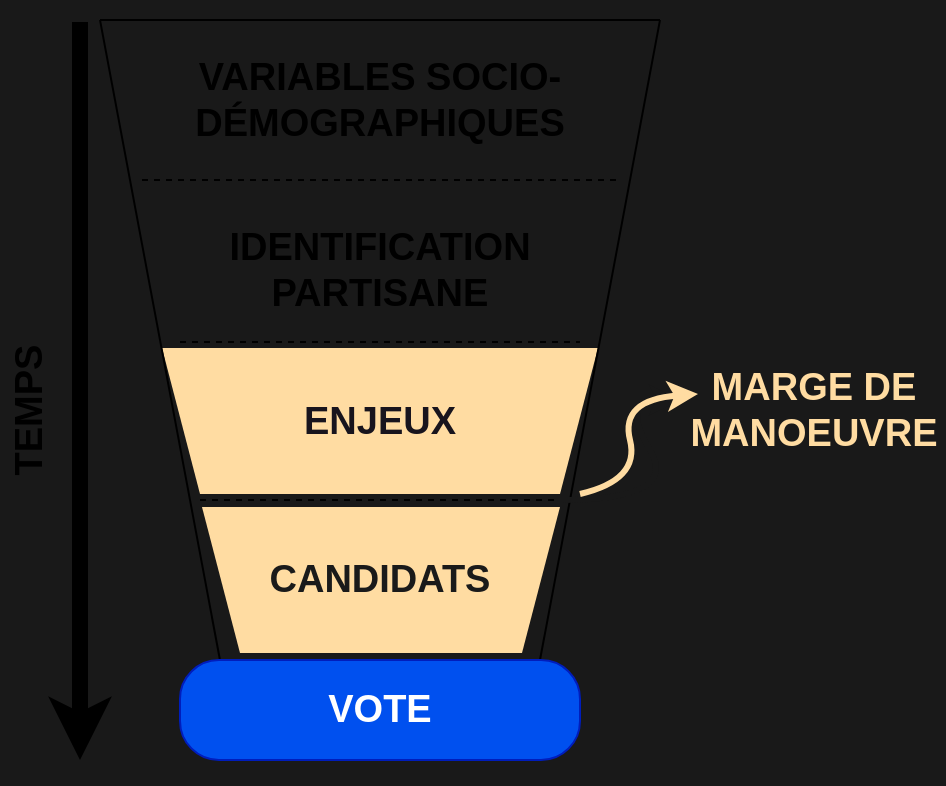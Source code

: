 <mxfile version="23.1.5" type="device">
  <diagram name="Page-1" id="iTYX-PbLVyfcYHaccs6x">
    <mxGraphModel dx="1050" dy="662" grid="1" gridSize="10" guides="1" tooltips="1" connect="1" arrows="1" fold="1" page="1" pageScale="1" pageWidth="1169" pageHeight="827" background="#191919" math="0" shadow="0">
      <root>
        <mxCell id="0" />
        <mxCell id="1" parent="0" />
        <mxCell id="uhU71EUJeC_4Zewi4tOC-1" value="" style="group" parent="1" vertex="1" connectable="0">
          <mxGeometry x="310" y="40" width="330" height="370" as="geometry" />
        </mxCell>
        <mxCell id="uhU71EUJeC_4Zewi4tOC-6" value="" style="shape=trapezoid;perimeter=trapezoidPerimeter;whiteSpace=wrap;html=1;fixedSize=1;rotation=-180;size=19;fillColor=#FFDCA2;fontColor=#000000;strokeColor=none;" parent="uhU71EUJeC_4Zewi4tOC-1" vertex="1">
          <mxGeometry x="101" y="243.5" width="179" height="73" as="geometry" />
        </mxCell>
        <mxCell id="uhU71EUJeC_4Zewi4tOC-5" value="" style="shape=trapezoid;perimeter=trapezoidPerimeter;whiteSpace=wrap;html=1;fixedSize=1;rotation=-180;size=19;fillColor=#FFDCA2;fontColor=#000000;strokeColor=none;" parent="uhU71EUJeC_4Zewi4tOC-1" vertex="1">
          <mxGeometry x="81" y="164" width="218" height="73" as="geometry" />
        </mxCell>
        <mxCell id="t4sY1yO-1UxVWmj4N-BN-17" value="" style="endArrow=classic;html=1;rounded=0;fontStyle=1;strokeWidth=8;" parent="uhU71EUJeC_4Zewi4tOC-1" edge="1">
          <mxGeometry width="50" height="50" relative="1" as="geometry">
            <mxPoint x="40" y="1" as="sourcePoint" />
            <mxPoint x="40" y="370" as="targetPoint" />
          </mxGeometry>
        </mxCell>
        <mxCell id="t4sY1yO-1UxVWmj4N-BN-18" value="TEMPS" style="text;html=1;align=center;verticalAlign=middle;whiteSpace=wrap;rounded=0;rotation=-90;fontSize=19;fontStyle=1" parent="uhU71EUJeC_4Zewi4tOC-1" vertex="1">
          <mxGeometry x="-90" y="180" width="210" height="30" as="geometry" />
        </mxCell>
        <mxCell id="t4sY1yO-1UxVWmj4N-BN-4" value="" style="endArrow=none;html=1;rounded=0;" parent="uhU71EUJeC_4Zewi4tOC-1" edge="1">
          <mxGeometry width="50" height="50" relative="1" as="geometry">
            <mxPoint x="330" as="sourcePoint" />
            <mxPoint x="270" y="320" as="targetPoint" />
          </mxGeometry>
        </mxCell>
        <mxCell id="t4sY1yO-1UxVWmj4N-BN-5" value="" style="endArrow=none;html=1;rounded=0;" parent="uhU71EUJeC_4Zewi4tOC-1" edge="1">
          <mxGeometry width="50" height="50" relative="1" as="geometry">
            <mxPoint x="50" as="sourcePoint" />
            <mxPoint x="110" y="320" as="targetPoint" />
          </mxGeometry>
        </mxCell>
        <mxCell id="t4sY1yO-1UxVWmj4N-BN-6" value="" style="endArrow=none;html=1;rounded=0;" parent="uhU71EUJeC_4Zewi4tOC-1" edge="1">
          <mxGeometry width="50" height="50" relative="1" as="geometry">
            <mxPoint x="50" as="sourcePoint" />
            <mxPoint x="330" as="targetPoint" />
          </mxGeometry>
        </mxCell>
        <mxCell id="t4sY1yO-1UxVWmj4N-BN-9" value="" style="endArrow=none;dashed=1;html=1;rounded=0;" parent="uhU71EUJeC_4Zewi4tOC-1" edge="1">
          <mxGeometry width="50" height="50" relative="1" as="geometry">
            <mxPoint x="71" y="80" as="sourcePoint" />
            <mxPoint x="311" y="80" as="targetPoint" />
          </mxGeometry>
        </mxCell>
        <mxCell id="t4sY1yO-1UxVWmj4N-BN-10" value="" style="endArrow=none;dashed=1;html=1;rounded=0;" parent="uhU71EUJeC_4Zewi4tOC-1" edge="1">
          <mxGeometry width="50" height="50" relative="1" as="geometry">
            <mxPoint x="90" y="161" as="sourcePoint" />
            <mxPoint x="290" y="161" as="targetPoint" />
          </mxGeometry>
        </mxCell>
        <mxCell id="t4sY1yO-1UxVWmj4N-BN-11" value="VARIABLES SOCIO-DÉMOGRAPHIQUES" style="text;html=1;align=center;verticalAlign=middle;whiteSpace=wrap;rounded=0;rotation=0;fontSize=19;fontStyle=1" parent="uhU71EUJeC_4Zewi4tOC-1" vertex="1">
          <mxGeometry x="85" y="25" width="210" height="30" as="geometry" />
        </mxCell>
        <mxCell id="t4sY1yO-1UxVWmj4N-BN-12" value="IDENTIFICATION PARTISANE" style="text;html=1;align=center;verticalAlign=middle;whiteSpace=wrap;rounded=0;rotation=0;fontSize=19;fontStyle=1" parent="uhU71EUJeC_4Zewi4tOC-1" vertex="1">
          <mxGeometry x="85" y="110" width="210" height="30" as="geometry" />
        </mxCell>
        <mxCell id="t4sY1yO-1UxVWmj4N-BN-15" value="&lt;font color=&quot;#18141d&quot;&gt;ENJEUX&lt;/font&gt;" style="text;html=1;align=center;verticalAlign=middle;whiteSpace=wrap;rounded=0;rotation=0;fontSize=19;fontStyle=1" parent="uhU71EUJeC_4Zewi4tOC-1" vertex="1">
          <mxGeometry x="85" y="186" width="210" height="30" as="geometry" />
        </mxCell>
        <mxCell id="t4sY1yO-1UxVWmj4N-BN-16" value="" style="endArrow=none;dashed=1;html=1;rounded=0;" parent="uhU71EUJeC_4Zewi4tOC-1" edge="1">
          <mxGeometry width="50" height="50" relative="1" as="geometry">
            <mxPoint x="100" y="240" as="sourcePoint" />
            <mxPoint x="280" y="240" as="targetPoint" />
          </mxGeometry>
        </mxCell>
        <mxCell id="t4sY1yO-1UxVWmj4N-BN-19" value="&lt;font color=&quot;#1a1a1a&quot;&gt;CANDIDATS&lt;/font&gt;" style="text;html=1;align=center;verticalAlign=middle;whiteSpace=wrap;rounded=0;rotation=0;fontSize=19;fontStyle=1" parent="uhU71EUJeC_4Zewi4tOC-1" vertex="1">
          <mxGeometry x="85" y="265" width="210" height="30" as="geometry" />
        </mxCell>
        <mxCell id="t4sY1yO-1UxVWmj4N-BN-20" value="" style="endArrow=none;html=1;rounded=0;" parent="uhU71EUJeC_4Zewi4tOC-1" edge="1">
          <mxGeometry width="50" height="50" relative="1" as="geometry">
            <mxPoint x="110" y="320" as="sourcePoint" />
            <mxPoint x="270" y="320" as="targetPoint" />
          </mxGeometry>
        </mxCell>
        <mxCell id="t4sY1yO-1UxVWmj4N-BN-21" value="VOTE" style="text;html=1;align=center;verticalAlign=middle;whiteSpace=wrap;rounded=1;rotation=0;fontSize=19;fontStyle=1;fillColor=#0050ef;fontColor=#ffffff;strokeColor=#001DBC;arcSize=39;" parent="uhU71EUJeC_4Zewi4tOC-1" vertex="1">
          <mxGeometry x="90" y="320" width="200" height="50" as="geometry" />
        </mxCell>
        <mxCell id="uhU71EUJeC_4Zewi4tOC-3" value="" style="curved=1;endArrow=classic;html=1;rounded=0;strokeWidth=3;fillColor=#f0a30a;strokeColor=#191919;" parent="uhU71EUJeC_4Zewi4tOC-1" edge="1">
          <mxGeometry width="50" height="50" relative="1" as="geometry">
            <mxPoint x="280" y="240" as="sourcePoint" />
            <mxPoint x="340" y="190" as="targetPoint" />
            <Array as="points">
              <mxPoint x="340" y="240" />
              <mxPoint x="310" y="190" />
            </Array>
          </mxGeometry>
        </mxCell>
        <mxCell id="wnIVJky8nOfuN3tuUEYv-3" value="" style="curved=1;endArrow=classic;html=1;rounded=0;fontColor=#FFDCA2;strokeWidth=3;strokeColor=#FFDCA2;" edge="1" parent="uhU71EUJeC_4Zewi4tOC-1">
          <mxGeometry width="50" height="50" relative="1" as="geometry">
            <mxPoint x="290" y="237" as="sourcePoint" />
            <mxPoint x="349" y="187" as="targetPoint" />
            <Array as="points">
              <mxPoint x="320" y="230" />
              <mxPoint x="310" y="190" />
            </Array>
          </mxGeometry>
        </mxCell>
        <mxCell id="uhU71EUJeC_4Zewi4tOC-7" value="MARGE DE MANOEUVRE" style="text;html=1;align=center;verticalAlign=middle;whiteSpace=wrap;rounded=0;rotation=0;fontSize=19;fontStyle=1;fontColor=#FFDCA2;" parent="1" vertex="1">
          <mxGeometry x="652" y="220" width="130" height="30" as="geometry" />
        </mxCell>
      </root>
    </mxGraphModel>
  </diagram>
</mxfile>
